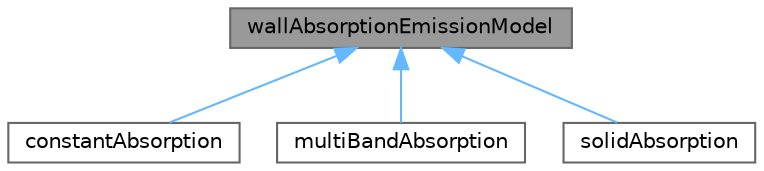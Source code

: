 digraph "wallAbsorptionEmissionModel"
{
 // LATEX_PDF_SIZE
  bgcolor="transparent";
  edge [fontname=Helvetica,fontsize=10,labelfontname=Helvetica,labelfontsize=10];
  node [fontname=Helvetica,fontsize=10,shape=box,height=0.2,width=0.4];
  Node1 [id="Node000001",label="wallAbsorptionEmissionModel",height=0.2,width=0.4,color="gray40", fillcolor="grey60", style="filled", fontcolor="black",tooltip="Based class for wall absorption emission models."];
  Node1 -> Node2 [id="edge1_Node000001_Node000002",dir="back",color="steelblue1",style="solid",tooltip=" "];
  Node2 [id="Node000002",label="constantAbsorption",height=0.2,width=0.4,color="gray40", fillcolor="white", style="filled",URL="$classFoam_1_1radiation_1_1constantAbsorption.html",tooltip="Constant radiation transmissivity coefficient."];
  Node1 -> Node3 [id="edge2_Node000001_Node000003",dir="back",color="steelblue1",style="solid",tooltip=" "];
  Node3 [id="Node000003",label="multiBandAbsorption",height=0.2,width=0.4,color="gray40", fillcolor="white", style="filled",URL="$classFoam_1_1radiation_1_1multiBandAbsorption.html",tooltip="multiBandAbsorption radiation transmissivity for solids."];
  Node1 -> Node4 [id="edge3_Node000001_Node000004",dir="back",color="steelblue1",style="solid",tooltip=" "];
  Node4 [id="Node000004",label="solidAbsorption",height=0.2,width=0.4,color="gray40", fillcolor="white", style="filled",URL="$classFoam_1_1radiation_1_1solidAbsorption.html",tooltip="Radiation absorptivity-emissivity model to be used on walls on inter-region patches when the solid op..."];
}
